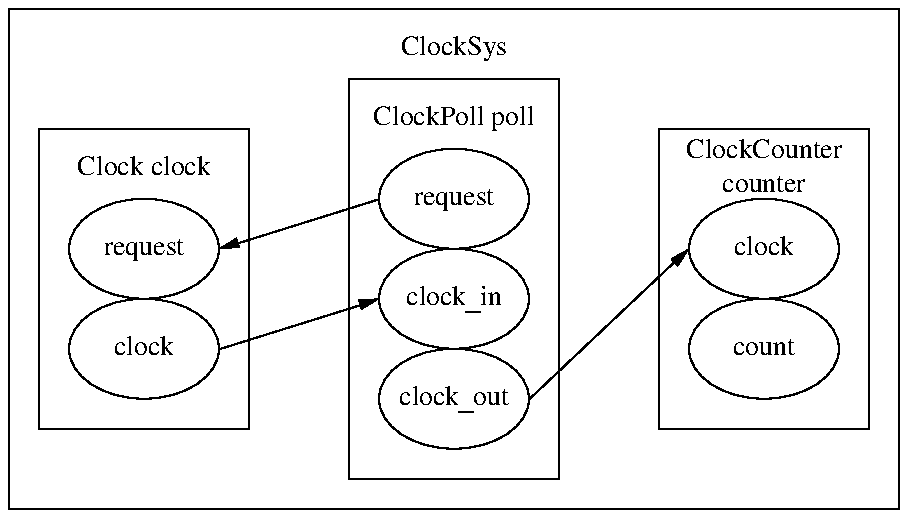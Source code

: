 .PS
G: [
Clock: [
A: [
down
ellipse "request";
Request: .e of last ellipse;
ellipse "clock";
Clock: .e of last ellipse;
]
box width (A.width + .30) height (A.height + .5) with .s at A.s + (0,-.15);
"Clock clock" at last box.top + (0,-.2);
]
move
ClockPoll: [
A: [
down
ellipse "request";
Request: .w of last ellipse;
ellipse "clock\_in";
ClockIn: .w of last ellipse;
ellipse "clock\_out";
ClockOut: .e of last ellipse;
]
box width (A.width + .30) height (A.height + .5) with .s at A.s + (0,-.15);
"ClockPoll poll" at last box.top + (0,-.2);
]
move
ClockCounter: [
A: [
down
ellipse "clock";
Clock: .w of last ellipse;
ellipse "count";
]
box width (A.width + .30) height (A.height + .5) with .s at A.s + (0,-.15);
"ClockCounter" "counter" at last box.top + (0,-.2);
]
arrow from ClockPoll.A.Request to Clock.A.Request;
arrow from Clock.A.Clock to ClockPoll.A.ClockIn;
arrow from ClockPoll.A.ClockOut to ClockCounter.A.Clock;
]

box width (G.width + .30) height (G.height + .5) with .s at G.s + (0,-.15);
"ClockSys" at last box.top + (0,-.2);

.PE